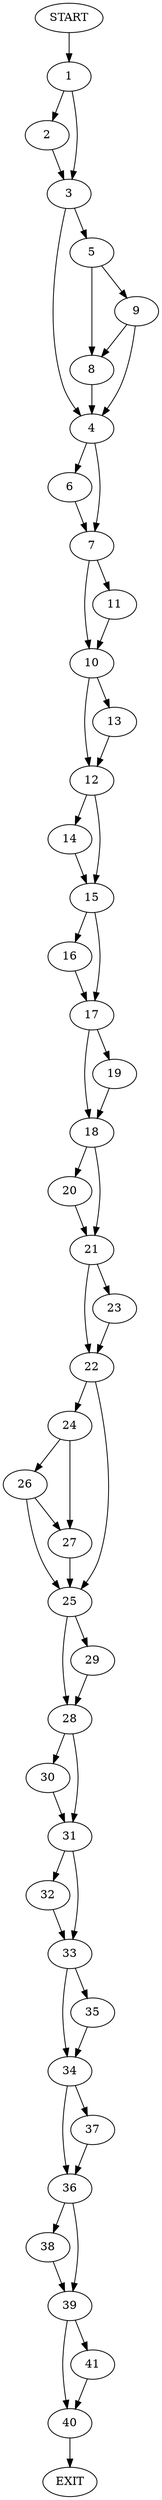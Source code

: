 digraph {
0 [label="START"]
42 [label="EXIT"]
0 -> 1
1 -> 2
1 -> 3
2 -> 3
3 -> 4
3 -> 5
4 -> 6
4 -> 7
5 -> 8
5 -> 9
8 -> 4
9 -> 4
9 -> 8
7 -> 10
7 -> 11
6 -> 7
11 -> 10
10 -> 12
10 -> 13
12 -> 14
12 -> 15
13 -> 12
14 -> 15
15 -> 16
15 -> 17
16 -> 17
17 -> 18
17 -> 19
19 -> 18
18 -> 20
18 -> 21
20 -> 21
21 -> 22
21 -> 23
23 -> 22
22 -> 24
22 -> 25
24 -> 26
24 -> 27
25 -> 28
25 -> 29
26 -> 25
26 -> 27
27 -> 25
28 -> 30
28 -> 31
29 -> 28
30 -> 31
31 -> 32
31 -> 33
33 -> 34
33 -> 35
32 -> 33
34 -> 36
34 -> 37
35 -> 34
37 -> 36
36 -> 38
36 -> 39
39 -> 40
39 -> 41
38 -> 39
40 -> 42
41 -> 40
}
